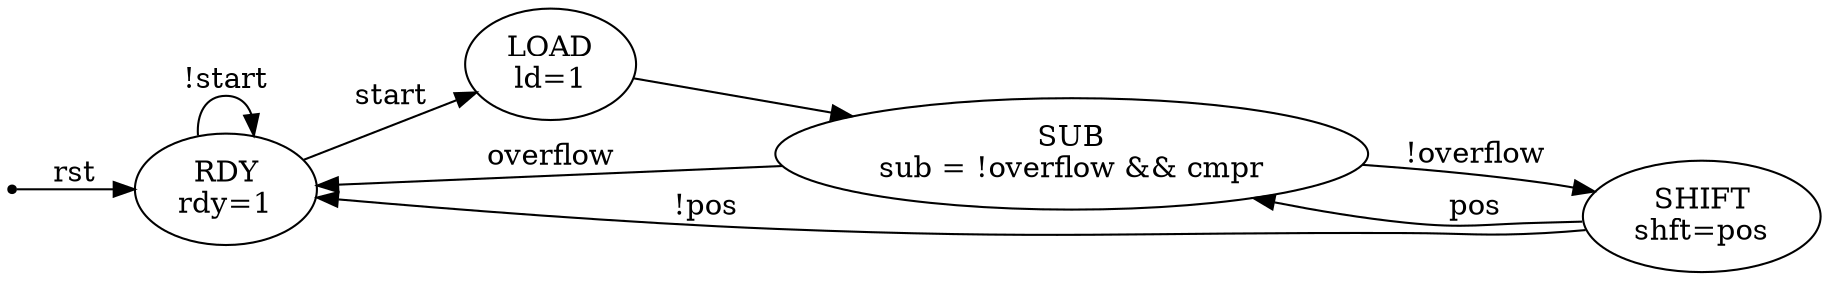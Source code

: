 digraph fsm {
	rankdir="LR"
	//node [shape = circle];

	void  -> RDY   [label="rst"];
	RDY   -> LOAD  [label="start"]
	RDY   -> RDY   [label="!start"]
	LOAD  -> SUB
	SUB   -> RDY   [label="overflow"]
	SUB   -> SHIFT [label="!overflow"]
	SHIFT -> SUB   [label="pos"]
	SHIFT -> RDY   [label="!pos"]
	//ld, rdy, sub, shft

	RDY   [label="RDY\nrdy=1"]
	LOAD  [label="LOAD\nld=1"]
	SUB   [label="SUB\nsub = !overflow && cmpr"]
	SHIFT [label="SHIFT\nshft=pos"]

	void [shape = point];
}
